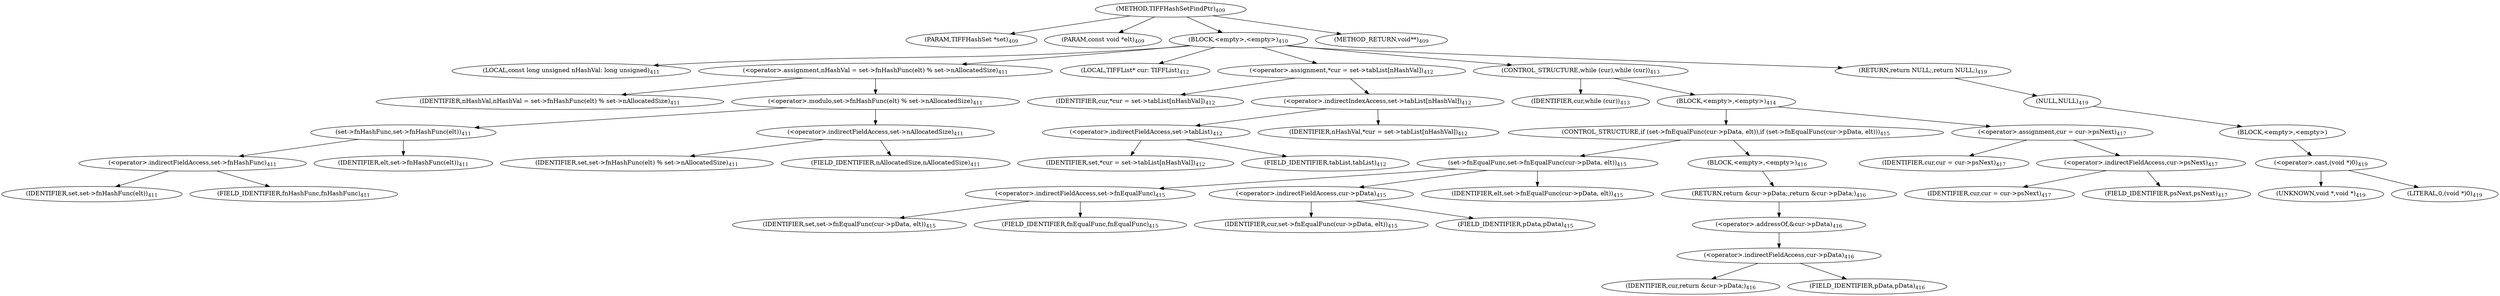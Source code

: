 digraph "TIFFHashSetFindPtr" {  
"5418" [label = <(METHOD,TIFFHashSetFindPtr)<SUB>409</SUB>> ]
"5419" [label = <(PARAM,TIFFHashSet *set)<SUB>409</SUB>> ]
"5420" [label = <(PARAM,const void *elt)<SUB>409</SUB>> ]
"5421" [label = <(BLOCK,&lt;empty&gt;,&lt;empty&gt;)<SUB>410</SUB>> ]
"5422" [label = <(LOCAL,const long unsigned nHashVal: long unsigned)<SUB>411</SUB>> ]
"5423" [label = <(&lt;operator&gt;.assignment,nHashVal = set-&gt;fnHashFunc(elt) % set-&gt;nAllocatedSize)<SUB>411</SUB>> ]
"5424" [label = <(IDENTIFIER,nHashVal,nHashVal = set-&gt;fnHashFunc(elt) % set-&gt;nAllocatedSize)<SUB>411</SUB>> ]
"5425" [label = <(&lt;operator&gt;.modulo,set-&gt;fnHashFunc(elt) % set-&gt;nAllocatedSize)<SUB>411</SUB>> ]
"5426" [label = <(set-&gt;fnHashFunc,set-&gt;fnHashFunc(elt))<SUB>411</SUB>> ]
"5427" [label = <(&lt;operator&gt;.indirectFieldAccess,set-&gt;fnHashFunc)<SUB>411</SUB>> ]
"5428" [label = <(IDENTIFIER,set,set-&gt;fnHashFunc(elt))<SUB>411</SUB>> ]
"5429" [label = <(FIELD_IDENTIFIER,fnHashFunc,fnHashFunc)<SUB>411</SUB>> ]
"5430" [label = <(IDENTIFIER,elt,set-&gt;fnHashFunc(elt))<SUB>411</SUB>> ]
"5431" [label = <(&lt;operator&gt;.indirectFieldAccess,set-&gt;nAllocatedSize)<SUB>411</SUB>> ]
"5432" [label = <(IDENTIFIER,set,set-&gt;fnHashFunc(elt) % set-&gt;nAllocatedSize)<SUB>411</SUB>> ]
"5433" [label = <(FIELD_IDENTIFIER,nAllocatedSize,nAllocatedSize)<SUB>411</SUB>> ]
"5434" [label = <(LOCAL,TIFFList* cur: TIFFList)<SUB>412</SUB>> ]
"5435" [label = <(&lt;operator&gt;.assignment,*cur = set-&gt;tabList[nHashVal])<SUB>412</SUB>> ]
"5436" [label = <(IDENTIFIER,cur,*cur = set-&gt;tabList[nHashVal])<SUB>412</SUB>> ]
"5437" [label = <(&lt;operator&gt;.indirectIndexAccess,set-&gt;tabList[nHashVal])<SUB>412</SUB>> ]
"5438" [label = <(&lt;operator&gt;.indirectFieldAccess,set-&gt;tabList)<SUB>412</SUB>> ]
"5439" [label = <(IDENTIFIER,set,*cur = set-&gt;tabList[nHashVal])<SUB>412</SUB>> ]
"5440" [label = <(FIELD_IDENTIFIER,tabList,tabList)<SUB>412</SUB>> ]
"5441" [label = <(IDENTIFIER,nHashVal,*cur = set-&gt;tabList[nHashVal])<SUB>412</SUB>> ]
"5442" [label = <(CONTROL_STRUCTURE,while (cur),while (cur))<SUB>413</SUB>> ]
"5443" [label = <(IDENTIFIER,cur,while (cur))<SUB>413</SUB>> ]
"5444" [label = <(BLOCK,&lt;empty&gt;,&lt;empty&gt;)<SUB>414</SUB>> ]
"5445" [label = <(CONTROL_STRUCTURE,if (set-&gt;fnEqualFunc(cur-&gt;pData, elt)),if (set-&gt;fnEqualFunc(cur-&gt;pData, elt)))<SUB>415</SUB>> ]
"5446" [label = <(set-&gt;fnEqualFunc,set-&gt;fnEqualFunc(cur-&gt;pData, elt))<SUB>415</SUB>> ]
"5447" [label = <(&lt;operator&gt;.indirectFieldAccess,set-&gt;fnEqualFunc)<SUB>415</SUB>> ]
"5448" [label = <(IDENTIFIER,set,set-&gt;fnEqualFunc(cur-&gt;pData, elt))<SUB>415</SUB>> ]
"5449" [label = <(FIELD_IDENTIFIER,fnEqualFunc,fnEqualFunc)<SUB>415</SUB>> ]
"5450" [label = <(&lt;operator&gt;.indirectFieldAccess,cur-&gt;pData)<SUB>415</SUB>> ]
"5451" [label = <(IDENTIFIER,cur,set-&gt;fnEqualFunc(cur-&gt;pData, elt))<SUB>415</SUB>> ]
"5452" [label = <(FIELD_IDENTIFIER,pData,pData)<SUB>415</SUB>> ]
"5453" [label = <(IDENTIFIER,elt,set-&gt;fnEqualFunc(cur-&gt;pData, elt))<SUB>415</SUB>> ]
"5454" [label = <(BLOCK,&lt;empty&gt;,&lt;empty&gt;)<SUB>416</SUB>> ]
"5455" [label = <(RETURN,return &amp;cur-&gt;pData;,return &amp;cur-&gt;pData;)<SUB>416</SUB>> ]
"5456" [label = <(&lt;operator&gt;.addressOf,&amp;cur-&gt;pData)<SUB>416</SUB>> ]
"5457" [label = <(&lt;operator&gt;.indirectFieldAccess,cur-&gt;pData)<SUB>416</SUB>> ]
"5458" [label = <(IDENTIFIER,cur,return &amp;cur-&gt;pData;)<SUB>416</SUB>> ]
"5459" [label = <(FIELD_IDENTIFIER,pData,pData)<SUB>416</SUB>> ]
"5460" [label = <(&lt;operator&gt;.assignment,cur = cur-&gt;psNext)<SUB>417</SUB>> ]
"5461" [label = <(IDENTIFIER,cur,cur = cur-&gt;psNext)<SUB>417</SUB>> ]
"5462" [label = <(&lt;operator&gt;.indirectFieldAccess,cur-&gt;psNext)<SUB>417</SUB>> ]
"5463" [label = <(IDENTIFIER,cur,cur = cur-&gt;psNext)<SUB>417</SUB>> ]
"5464" [label = <(FIELD_IDENTIFIER,psNext,psNext)<SUB>417</SUB>> ]
"5465" [label = <(RETURN,return NULL;,return NULL;)<SUB>419</SUB>> ]
"5466" [label = <(NULL,NULL)<SUB>419</SUB>> ]
"5467" [label = <(BLOCK,&lt;empty&gt;,&lt;empty&gt;)> ]
"5468" [label = <(&lt;operator&gt;.cast,(void *)0)<SUB>419</SUB>> ]
"5469" [label = <(UNKNOWN,void *,void *)<SUB>419</SUB>> ]
"5470" [label = <(LITERAL,0,(void *)0)<SUB>419</SUB>> ]
"5471" [label = <(METHOD_RETURN,void**)<SUB>409</SUB>> ]
  "5418" -> "5419" 
  "5418" -> "5420" 
  "5418" -> "5421" 
  "5418" -> "5471" 
  "5421" -> "5422" 
  "5421" -> "5423" 
  "5421" -> "5434" 
  "5421" -> "5435" 
  "5421" -> "5442" 
  "5421" -> "5465" 
  "5423" -> "5424" 
  "5423" -> "5425" 
  "5425" -> "5426" 
  "5425" -> "5431" 
  "5426" -> "5427" 
  "5426" -> "5430" 
  "5427" -> "5428" 
  "5427" -> "5429" 
  "5431" -> "5432" 
  "5431" -> "5433" 
  "5435" -> "5436" 
  "5435" -> "5437" 
  "5437" -> "5438" 
  "5437" -> "5441" 
  "5438" -> "5439" 
  "5438" -> "5440" 
  "5442" -> "5443" 
  "5442" -> "5444" 
  "5444" -> "5445" 
  "5444" -> "5460" 
  "5445" -> "5446" 
  "5445" -> "5454" 
  "5446" -> "5447" 
  "5446" -> "5450" 
  "5446" -> "5453" 
  "5447" -> "5448" 
  "5447" -> "5449" 
  "5450" -> "5451" 
  "5450" -> "5452" 
  "5454" -> "5455" 
  "5455" -> "5456" 
  "5456" -> "5457" 
  "5457" -> "5458" 
  "5457" -> "5459" 
  "5460" -> "5461" 
  "5460" -> "5462" 
  "5462" -> "5463" 
  "5462" -> "5464" 
  "5465" -> "5466" 
  "5466" -> "5467" 
  "5467" -> "5468" 
  "5468" -> "5469" 
  "5468" -> "5470" 
}
